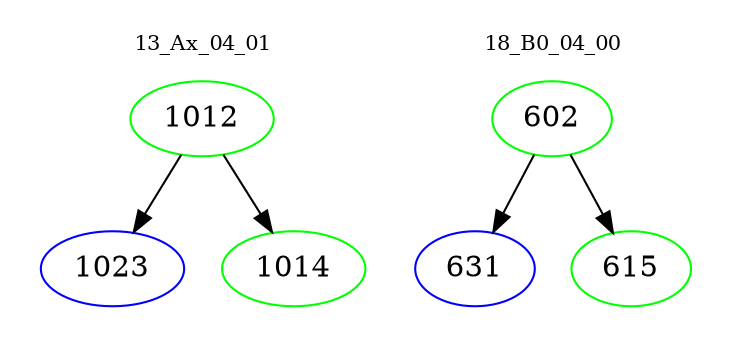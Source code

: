 digraph{
subgraph cluster_0 {
color = white
label = "13_Ax_04_01";
fontsize=10;
T0_1012 [label="1012", color="green"]
T0_1012 -> T0_1023 [color="black"]
T0_1023 [label="1023", color="blue"]
T0_1012 -> T0_1014 [color="black"]
T0_1014 [label="1014", color="green"]
}
subgraph cluster_1 {
color = white
label = "18_B0_04_00";
fontsize=10;
T1_602 [label="602", color="green"]
T1_602 -> T1_631 [color="black"]
T1_631 [label="631", color="blue"]
T1_602 -> T1_615 [color="black"]
T1_615 [label="615", color="green"]
}
}
